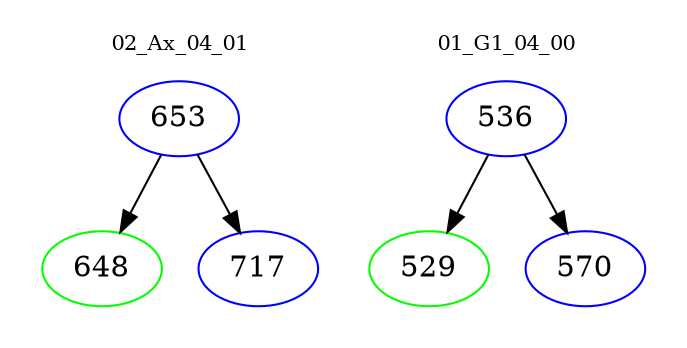 digraph{
subgraph cluster_0 {
color = white
label = "02_Ax_04_01";
fontsize=10;
T0_653 [label="653", color="blue"]
T0_653 -> T0_648 [color="black"]
T0_648 [label="648", color="green"]
T0_653 -> T0_717 [color="black"]
T0_717 [label="717", color="blue"]
}
subgraph cluster_1 {
color = white
label = "01_G1_04_00";
fontsize=10;
T1_536 [label="536", color="blue"]
T1_536 -> T1_529 [color="black"]
T1_529 [label="529", color="green"]
T1_536 -> T1_570 [color="black"]
T1_570 [label="570", color="blue"]
}
}
